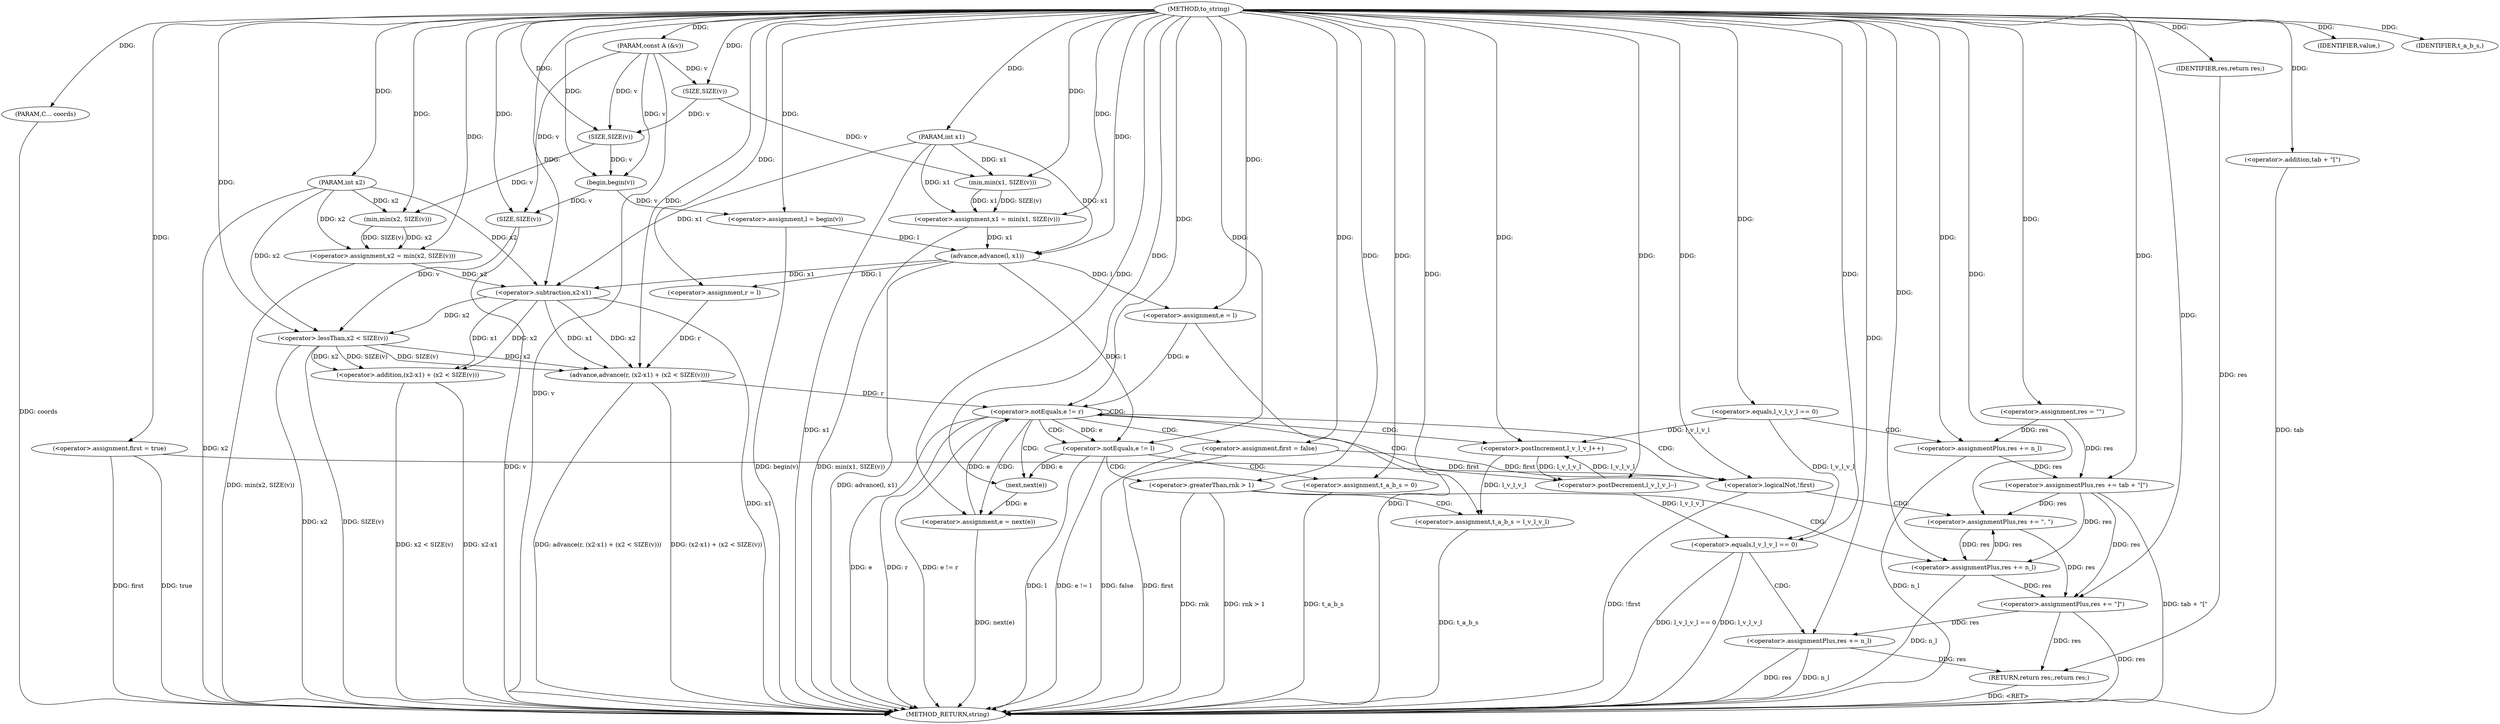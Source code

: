 digraph "to_string" {  
"1000236" [label = "(METHOD,to_string)" ]
"1000364" [label = "(METHOD_RETURN,string)" ]
"1000237" [label = "(PARAM,const A (&v))" ]
"1000238" [label = "(PARAM,int x1)" ]
"1000239" [label = "(PARAM,int x2)" ]
"1000240" [label = "(PARAM,C... coords)" ]
"1000242" [label = "(IDENTIFIER,value,)" ]
"1000250" [label = "(<operator>.assignment,res = \"\")" ]
"1000254" [label = "(<operator>.assignment,first = true)" ]
"1000264" [label = "(<operator>.assignmentPlus,res += tab + \"[\")" ]
"1000283" [label = "(<operator>.assignment,l = begin(v))" ]
"1000287" [label = "(advance,advance(l, x1))" ]
"1000291" [label = "(<operator>.assignment,r = l)" ]
"1000294" [label = "(advance,advance(r, (x2-x1) + (x2 < SIZE(v))))" ]
"1000352" [label = "(<operator>.assignmentPlus,res += \"]\")" ]
"1000362" [label = "(RETURN,return res;,return res;)" ]
"1000244" [label = "(IDENTIFIER,t_a_b_s,)" ]
"1000258" [label = "(<operator>.equals,l_v_l_v_l == 0)" ]
"1000261" [label = "(<operator>.assignmentPlus,res += n_l)" ]
"1000270" [label = "(<operator>.assignment,x1 = min(x1, SIZE(v)))" ]
"1000276" [label = "(<operator>.assignment,x2 = min(x2, SIZE(v)))" ]
"1000306" [label = "(<operator>.assignment,e = l)" ]
"1000309" [label = "(<operator>.notEquals,e != r)" ]
"1000312" [label = "(<operator>.assignment,e = next(e))" ]
"1000356" [label = "(<operator>.equals,l_v_l_v_l == 0)" ]
"1000359" [label = "(<operator>.assignmentPlus,res += n_l)" ]
"1000363" [label = "(IDENTIFIER,res,return res;)" ]
"1000266" [label = "(<operator>.addition,tab + \"[\")" ]
"1000285" [label = "(begin,begin(v))" ]
"1000296" [label = "(<operator>.addition,(x2-x1) + (x2 < SIZE(v)))" ]
"1000324" [label = "(<operator>.assignment,first = false)" ]
"1000327" [label = "(<operator>.postIncrement,l_v_l_v_l++)" ]
"1000350" [label = "(<operator>.postDecrement,l_v_l_v_l--)" ]
"1000272" [label = "(min,min(x1, SIZE(v)))" ]
"1000278" [label = "(min,min(x2, SIZE(v)))" ]
"1000297" [label = "(<operator>.subtraction,x2-x1)" ]
"1000300" [label = "(<operator>.lessThan,x2 < SIZE(v))" ]
"1000314" [label = "(next,next(e))" ]
"1000318" [label = "(<operator>.logicalNot,!first)" ]
"1000330" [label = "(<operator>.notEquals,e != l)" ]
"1000274" [label = "(SIZE,SIZE(v))" ]
"1000280" [label = "(SIZE,SIZE(v))" ]
"1000302" [label = "(SIZE,SIZE(v))" ]
"1000321" [label = "(<operator>.assignmentPlus,res += \", \")" ]
"1000335" [label = "(<operator>.greaterThan,rnk > 1)" ]
"1000347" [label = "(<operator>.assignment,t_a_b_s = 0)" ]
"1000339" [label = "(<operator>.assignmentPlus,res += n_l)" ]
"1000342" [label = "(<operator>.assignment,t_a_b_s = l_v_l_v_l)" ]
  "1000362" -> "1000364"  [ label = "DDG: <RET>"] 
  "1000237" -> "1000364"  [ label = "DDG: v"] 
  "1000238" -> "1000364"  [ label = "DDG: x1"] 
  "1000239" -> "1000364"  [ label = "DDG: x2"] 
  "1000240" -> "1000364"  [ label = "DDG: coords"] 
  "1000254" -> "1000364"  [ label = "DDG: first"] 
  "1000261" -> "1000364"  [ label = "DDG: n_l"] 
  "1000264" -> "1000364"  [ label = "DDG: tab + \"[\""] 
  "1000270" -> "1000364"  [ label = "DDG: min(x1, SIZE(v))"] 
  "1000276" -> "1000364"  [ label = "DDG: min(x2, SIZE(v))"] 
  "1000283" -> "1000364"  [ label = "DDG: begin(v)"] 
  "1000287" -> "1000364"  [ label = "DDG: advance(l, x1)"] 
  "1000297" -> "1000364"  [ label = "DDG: x1"] 
  "1000296" -> "1000364"  [ label = "DDG: x2-x1"] 
  "1000300" -> "1000364"  [ label = "DDG: x2"] 
  "1000302" -> "1000364"  [ label = "DDG: v"] 
  "1000300" -> "1000364"  [ label = "DDG: SIZE(v)"] 
  "1000296" -> "1000364"  [ label = "DDG: x2 < SIZE(v)"] 
  "1000294" -> "1000364"  [ label = "DDG: (x2-x1) + (x2 < SIZE(v))"] 
  "1000294" -> "1000364"  [ label = "DDG: advance(r, (x2-x1) + (x2 < SIZE(v)))"] 
  "1000306" -> "1000364"  [ label = "DDG: l"] 
  "1000309" -> "1000364"  [ label = "DDG: e"] 
  "1000309" -> "1000364"  [ label = "DDG: r"] 
  "1000309" -> "1000364"  [ label = "DDG: e != r"] 
  "1000352" -> "1000364"  [ label = "DDG: res"] 
  "1000356" -> "1000364"  [ label = "DDG: l_v_l_v_l"] 
  "1000356" -> "1000364"  [ label = "DDG: l_v_l_v_l == 0"] 
  "1000359" -> "1000364"  [ label = "DDG: res"] 
  "1000359" -> "1000364"  [ label = "DDG: n_l"] 
  "1000318" -> "1000364"  [ label = "DDG: !first"] 
  "1000324" -> "1000364"  [ label = "DDG: first"] 
  "1000330" -> "1000364"  [ label = "DDG: l"] 
  "1000330" -> "1000364"  [ label = "DDG: e != l"] 
  "1000347" -> "1000364"  [ label = "DDG: t_a_b_s"] 
  "1000335" -> "1000364"  [ label = "DDG: rnk > 1"] 
  "1000339" -> "1000364"  [ label = "DDG: n_l"] 
  "1000342" -> "1000364"  [ label = "DDG: t_a_b_s"] 
  "1000312" -> "1000364"  [ label = "DDG: next(e)"] 
  "1000254" -> "1000364"  [ label = "DDG: true"] 
  "1000266" -> "1000364"  [ label = "DDG: tab"] 
  "1000335" -> "1000364"  [ label = "DDG: rnk"] 
  "1000324" -> "1000364"  [ label = "DDG: false"] 
  "1000236" -> "1000237"  [ label = "DDG: "] 
  "1000236" -> "1000238"  [ label = "DDG: "] 
  "1000236" -> "1000239"  [ label = "DDG: "] 
  "1000236" -> "1000240"  [ label = "DDG: "] 
  "1000236" -> "1000242"  [ label = "DDG: "] 
  "1000236" -> "1000250"  [ label = "DDG: "] 
  "1000236" -> "1000254"  [ label = "DDG: "] 
  "1000236" -> "1000264"  [ label = "DDG: "] 
  "1000285" -> "1000283"  [ label = "DDG: v"] 
  "1000287" -> "1000291"  [ label = "DDG: l"] 
  "1000236" -> "1000291"  [ label = "DDG: "] 
  "1000236" -> "1000352"  [ label = "DDG: "] 
  "1000363" -> "1000362"  [ label = "DDG: res"] 
  "1000352" -> "1000362"  [ label = "DDG: res"] 
  "1000359" -> "1000362"  [ label = "DDG: res"] 
  "1000236" -> "1000244"  [ label = "DDG: "] 
  "1000236" -> "1000261"  [ label = "DDG: "] 
  "1000250" -> "1000264"  [ label = "DDG: res"] 
  "1000261" -> "1000264"  [ label = "DDG: res"] 
  "1000272" -> "1000270"  [ label = "DDG: x1"] 
  "1000272" -> "1000270"  [ label = "DDG: SIZE(v)"] 
  "1000278" -> "1000276"  [ label = "DDG: x2"] 
  "1000278" -> "1000276"  [ label = "DDG: SIZE(v)"] 
  "1000236" -> "1000283"  [ label = "DDG: "] 
  "1000283" -> "1000287"  [ label = "DDG: l"] 
  "1000236" -> "1000287"  [ label = "DDG: "] 
  "1000270" -> "1000287"  [ label = "DDG: x1"] 
  "1000238" -> "1000287"  [ label = "DDG: x1"] 
  "1000291" -> "1000294"  [ label = "DDG: r"] 
  "1000236" -> "1000294"  [ label = "DDG: "] 
  "1000297" -> "1000294"  [ label = "DDG: x2"] 
  "1000297" -> "1000294"  [ label = "DDG: x1"] 
  "1000300" -> "1000294"  [ label = "DDG: SIZE(v)"] 
  "1000300" -> "1000294"  [ label = "DDG: x2"] 
  "1000236" -> "1000306"  [ label = "DDG: "] 
  "1000287" -> "1000306"  [ label = "DDG: l"] 
  "1000314" -> "1000312"  [ label = "DDG: e"] 
  "1000264" -> "1000352"  [ label = "DDG: res"] 
  "1000321" -> "1000352"  [ label = "DDG: res"] 
  "1000339" -> "1000352"  [ label = "DDG: res"] 
  "1000236" -> "1000359"  [ label = "DDG: "] 
  "1000236" -> "1000363"  [ label = "DDG: "] 
  "1000236" -> "1000258"  [ label = "DDG: "] 
  "1000250" -> "1000261"  [ label = "DDG: res"] 
  "1000236" -> "1000266"  [ label = "DDG: "] 
  "1000238" -> "1000270"  [ label = "DDG: x1"] 
  "1000236" -> "1000270"  [ label = "DDG: "] 
  "1000239" -> "1000276"  [ label = "DDG: x2"] 
  "1000236" -> "1000276"  [ label = "DDG: "] 
  "1000280" -> "1000285"  [ label = "DDG: v"] 
  "1000237" -> "1000285"  [ label = "DDG: v"] 
  "1000236" -> "1000285"  [ label = "DDG: "] 
  "1000297" -> "1000296"  [ label = "DDG: x2"] 
  "1000297" -> "1000296"  [ label = "DDG: x1"] 
  "1000300" -> "1000296"  [ label = "DDG: SIZE(v)"] 
  "1000300" -> "1000296"  [ label = "DDG: x2"] 
  "1000306" -> "1000309"  [ label = "DDG: e"] 
  "1000312" -> "1000309"  [ label = "DDG: e"] 
  "1000236" -> "1000309"  [ label = "DDG: "] 
  "1000294" -> "1000309"  [ label = "DDG: r"] 
  "1000236" -> "1000312"  [ label = "DDG: "] 
  "1000236" -> "1000324"  [ label = "DDG: "] 
  "1000258" -> "1000356"  [ label = "DDG: l_v_l_v_l"] 
  "1000350" -> "1000356"  [ label = "DDG: l_v_l_v_l"] 
  "1000236" -> "1000356"  [ label = "DDG: "] 
  "1000352" -> "1000359"  [ label = "DDG: res"] 
  "1000238" -> "1000272"  [ label = "DDG: x1"] 
  "1000236" -> "1000272"  [ label = "DDG: "] 
  "1000274" -> "1000272"  [ label = "DDG: v"] 
  "1000239" -> "1000278"  [ label = "DDG: x2"] 
  "1000236" -> "1000278"  [ label = "DDG: "] 
  "1000280" -> "1000278"  [ label = "DDG: v"] 
  "1000276" -> "1000297"  [ label = "DDG: x2"] 
  "1000239" -> "1000297"  [ label = "DDG: x2"] 
  "1000236" -> "1000297"  [ label = "DDG: "] 
  "1000287" -> "1000297"  [ label = "DDG: x1"] 
  "1000238" -> "1000297"  [ label = "DDG: x1"] 
  "1000297" -> "1000300"  [ label = "DDG: x2"] 
  "1000239" -> "1000300"  [ label = "DDG: x2"] 
  "1000236" -> "1000300"  [ label = "DDG: "] 
  "1000302" -> "1000300"  [ label = "DDG: v"] 
  "1000330" -> "1000314"  [ label = "DDG: e"] 
  "1000236" -> "1000314"  [ label = "DDG: "] 
  "1000258" -> "1000327"  [ label = "DDG: l_v_l_v_l"] 
  "1000350" -> "1000327"  [ label = "DDG: l_v_l_v_l"] 
  "1000236" -> "1000327"  [ label = "DDG: "] 
  "1000327" -> "1000350"  [ label = "DDG: l_v_l_v_l"] 
  "1000236" -> "1000350"  [ label = "DDG: "] 
  "1000237" -> "1000274"  [ label = "DDG: v"] 
  "1000236" -> "1000274"  [ label = "DDG: "] 
  "1000274" -> "1000280"  [ label = "DDG: v"] 
  "1000237" -> "1000280"  [ label = "DDG: v"] 
  "1000236" -> "1000280"  [ label = "DDG: "] 
  "1000285" -> "1000302"  [ label = "DDG: v"] 
  "1000237" -> "1000302"  [ label = "DDG: v"] 
  "1000236" -> "1000302"  [ label = "DDG: "] 
  "1000254" -> "1000318"  [ label = "DDG: first"] 
  "1000324" -> "1000318"  [ label = "DDG: first"] 
  "1000236" -> "1000318"  [ label = "DDG: "] 
  "1000236" -> "1000321"  [ label = "DDG: "] 
  "1000309" -> "1000330"  [ label = "DDG: e"] 
  "1000236" -> "1000330"  [ label = "DDG: "] 
  "1000287" -> "1000330"  [ label = "DDG: l"] 
  "1000264" -> "1000321"  [ label = "DDG: res"] 
  "1000339" -> "1000321"  [ label = "DDG: res"] 
  "1000236" -> "1000347"  [ label = "DDG: "] 
  "1000236" -> "1000335"  [ label = "DDG: "] 
  "1000236" -> "1000339"  [ label = "DDG: "] 
  "1000327" -> "1000342"  [ label = "DDG: l_v_l_v_l"] 
  "1000236" -> "1000342"  [ label = "DDG: "] 
  "1000264" -> "1000339"  [ label = "DDG: res"] 
  "1000321" -> "1000339"  [ label = "DDG: res"] 
  "1000258" -> "1000261"  [ label = "CDG: "] 
  "1000309" -> "1000309"  [ label = "CDG: "] 
  "1000309" -> "1000330"  [ label = "CDG: "] 
  "1000309" -> "1000350"  [ label = "CDG: "] 
  "1000309" -> "1000318"  [ label = "CDG: "] 
  "1000309" -> "1000314"  [ label = "CDG: "] 
  "1000309" -> "1000327"  [ label = "CDG: "] 
  "1000309" -> "1000312"  [ label = "CDG: "] 
  "1000309" -> "1000324"  [ label = "CDG: "] 
  "1000356" -> "1000359"  [ label = "CDG: "] 
  "1000318" -> "1000321"  [ label = "CDG: "] 
  "1000330" -> "1000335"  [ label = "CDG: "] 
  "1000330" -> "1000347"  [ label = "CDG: "] 
  "1000335" -> "1000342"  [ label = "CDG: "] 
  "1000335" -> "1000339"  [ label = "CDG: "] 
}

